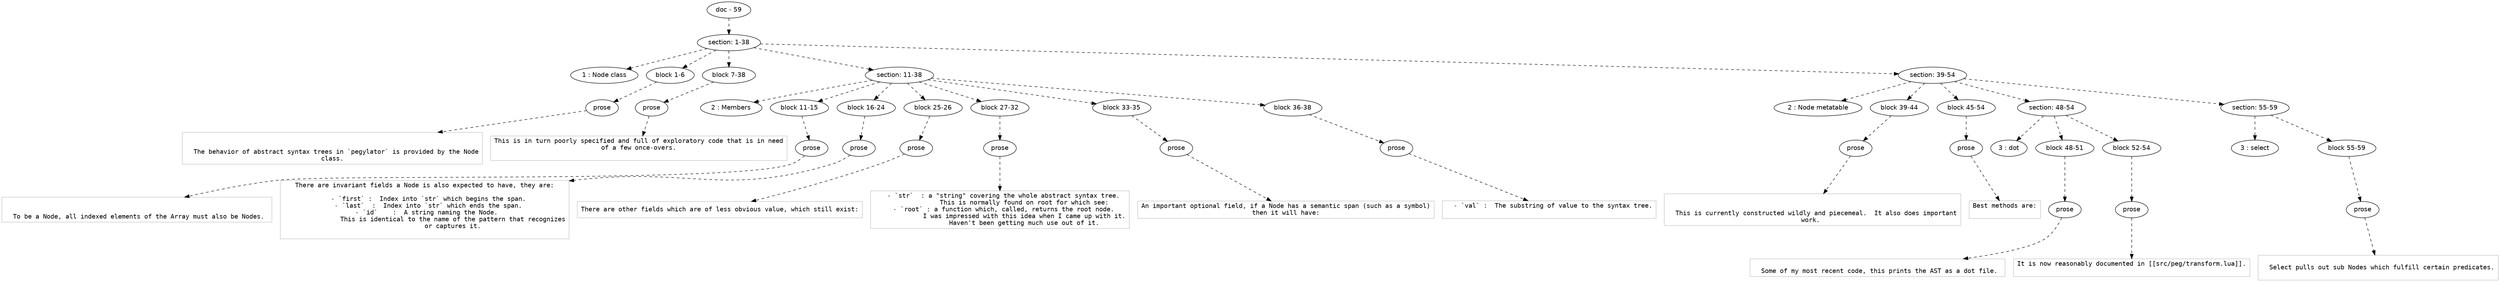 digraph hierarchy {

node [fontname=Helvetica]
edge [style=dashed]

doc_0 [label="doc - 59"]


doc_0 -> { section_1}
{rank=same; section_1}

section_1 [label="section: 1-38"]


section_1 -> { header_2 block_3 block_4 section_5 section_6}
{rank=same; header_2 block_3 block_4 section_5 section_6}

header_2 [label="1 : Node class"]

block_3 [label="block 1-6"]

block_4 [label="block 7-38"]

section_5 [label="section: 11-38"]

section_6 [label="section: 39-54"]


block_3 -> { prose_7}
{rank=same; prose_7}

prose_7 [label="prose"]


prose_7 -> leaf_8
leaf_8  [color=Gray,shape=rectangle,fontname=Inconsolata,label="

  The behavior of abstract syntax trees in `pegylator` is provided by the Node
class.
"]
block_4 -> { prose_9}
{rank=same; prose_9}

prose_9 [label="prose"]


prose_9 -> leaf_10
leaf_10  [color=Gray,shape=rectangle,fontname=Inconsolata,label="This is in turn poorly specified and full of exploratory code that is in need
of a few once-overs.

"]
section_5 -> { header_11 block_12 block_13 block_14 block_15 block_16 block_17}
{rank=same; header_11 block_12 block_13 block_14 block_15 block_16 block_17}

header_11 [label="2 : Members"]

block_12 [label="block 11-15"]

block_13 [label="block 16-24"]

block_14 [label="block 25-26"]

block_15 [label="block 27-32"]

block_16 [label="block 33-35"]

block_17 [label="block 36-38"]


block_12 -> { prose_18}
{rank=same; prose_18}

prose_18 [label="prose"]


prose_18 -> leaf_19
leaf_19  [color=Gray,shape=rectangle,fontname=Inconsolata,label="

  To be a Node, all indexed elements of the Array must also be Nodes. 
"]
block_13 -> { prose_20}
{rank=same; prose_20}

prose_20 [label="prose"]


prose_20 -> leaf_21
leaf_21  [color=Gray,shape=rectangle,fontname=Inconsolata,label="There are invariant fields a Node is also expected to have, they are:
 
  - `first` :  Index into `str` which begins the span.
  - `last`  :  Index into `str` which ends the span.
  - `id`    :  A string naming the Node. 
               This is identical to the name of the pattern that recognizes
               or captures it.

"]
block_14 -> { prose_22}
{rank=same; prose_22}

prose_22 [label="prose"]


prose_22 -> leaf_23
leaf_23  [color=Gray,shape=rectangle,fontname=Inconsolata,label="There are other fields which are of less obvious value, which still exist:
"]
block_15 -> { prose_24}
{rank=same; prose_24}

prose_24 [label="prose"]


prose_24 -> leaf_25
leaf_25  [color=Gray,shape=rectangle,fontname=Inconsolata,label="  - `str`  : a \"string\" covering the whole abstract syntax tree.
             This is normally found on root for which see:
  - `root` : a function which, called, returns the root node.
             I was impressed with this idea when I came up with it.
             Haven't been getting much use out of it.
"]
block_16 -> { prose_26}
{rank=same; prose_26}

prose_26 [label="prose"]


prose_26 -> leaf_27
leaf_27  [color=Gray,shape=rectangle,fontname=Inconsolata,label="An important optional field, if a Node has a semantic span (such as a symbol)
then it will have:
"]
block_17 -> { prose_28}
{rank=same; prose_28}

prose_28 [label="prose"]


prose_28 -> leaf_29
leaf_29  [color=Gray,shape=rectangle,fontname=Inconsolata,label="  - `val` :  The substring of value to the syntax tree.

"]
section_6 -> { header_30 block_31 block_32 section_33 section_34}
{rank=same; header_30 block_31 block_32 section_33 section_34}

header_30 [label="2 : Node metatable"]

block_31 [label="block 39-44"]

block_32 [label="block 45-54"]

section_33 [label="section: 48-54"]

section_34 [label="section: 55-59"]


block_31 -> { prose_35}
{rank=same; prose_35}

prose_35 [label="prose"]


prose_35 -> leaf_36
leaf_36  [color=Gray,shape=rectangle,fontname=Inconsolata,label="

  This is currently constructed wildly and piecemeal.  It also does important
work. 
"]
block_32 -> { prose_37}
{rank=same; prose_37}

prose_37 [label="prose"]


prose_37 -> leaf_38
leaf_38  [color=Gray,shape=rectangle,fontname=Inconsolata,label="Best methods are:

"]
section_33 -> { header_39 block_40 block_41}
{rank=same; header_39 block_40 block_41}

header_39 [label="3 : dot"]

block_40 [label="block 48-51"]

block_41 [label="block 52-54"]


block_40 -> { prose_42}
{rank=same; prose_42}

prose_42 [label="prose"]


prose_42 -> leaf_43
leaf_43  [color=Gray,shape=rectangle,fontname=Inconsolata,label="
  Some of my most recent code, this prints the AST as a dot file. 
"]
block_41 -> { prose_44}
{rank=same; prose_44}

prose_44 [label="prose"]


prose_44 -> leaf_45
leaf_45  [color=Gray,shape=rectangle,fontname=Inconsolata,label="It is now reasonably documented in [[src/peg/transform.lua]].

"]
section_34 -> { header_46 block_47}
{rank=same; header_46 block_47}

header_46 [label="3 : select"]

block_47 [label="block 55-59"]


block_47 -> { prose_48}
{rank=same; prose_48}

prose_48 [label="prose"]


prose_48 -> leaf_49
leaf_49  [color=Gray,shape=rectangle,fontname=Inconsolata,label="
  Select pulls out sub Nodes which fulfill certain predicates.

"]

}

